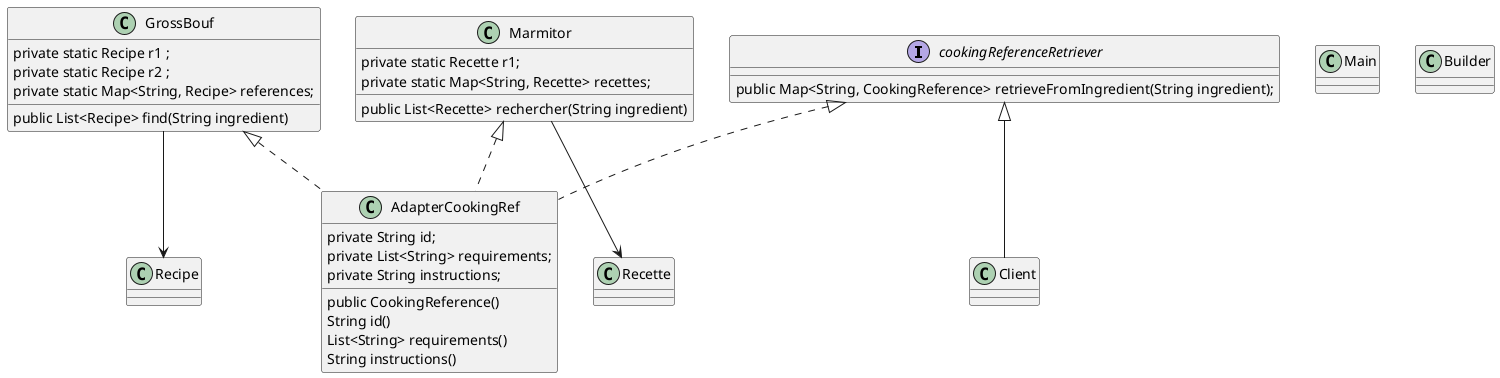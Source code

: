 @startuml

interface cookingReferenceRetriever{
    public Map<String, CookingReference> retrieveFromIngredient(String ingredient);
}
class AdapterCookingRef{
    private String id;
    private List<String> requirements;
    private String instructions;
    public CookingReference()
     String id()
     List<String> requirements()
     String instructions()
}

class GrossBouf{
        private static Recipe r1 ;
        private static Recipe r2 ;
        private static Map<String, Recipe> references;
        public List<Recipe> find(String ingredient)

}

class Marmitor{
        private static Recette r1;
        private static Map<String, Recette> recettes;
        public List<Recette> rechercher(String ingredient)
}
class Main{
}

class Client {
}

interface Builder{

}

class Builder{

}
  cookingReferenceRetriever <|-- Client
GrossBouf --> Recipe
Marmitor --> Recette
cookingReferenceRetriever <|.. AdapterCookingRef
GrossBouf <|.. AdapterCookingRef
 Marmitor <|.. AdapterCookingRef
@enduml